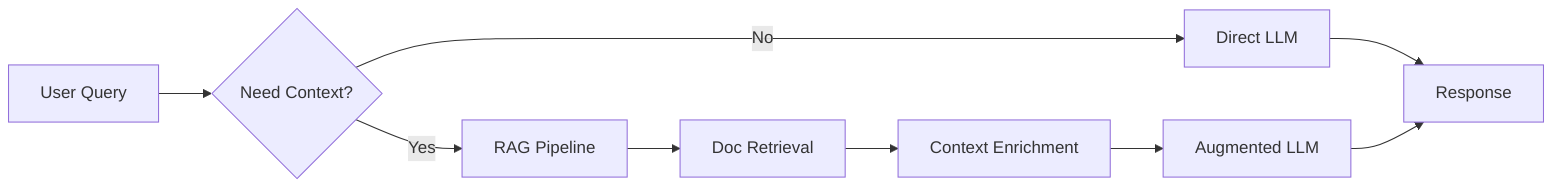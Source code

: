 flowchart LR
    A[User Query] --> B{Need Context?}:::decision

    %% Direct Path
    B -->|No| D[Direct LLM]:::secondary

    %% RAG Path
    B -->|Yes| C[RAG Pipeline]:::tertiary

    %% RAG Pipeline Steps
    C --> E[Doc Retrieval]:::tertiary
    E --> F[Context Enrichment]:::tertiary
    F --> G[Augmented LLM]:::tertiary

    %% Final Response
    D --> H[Response]:::quaternary
    G --> H